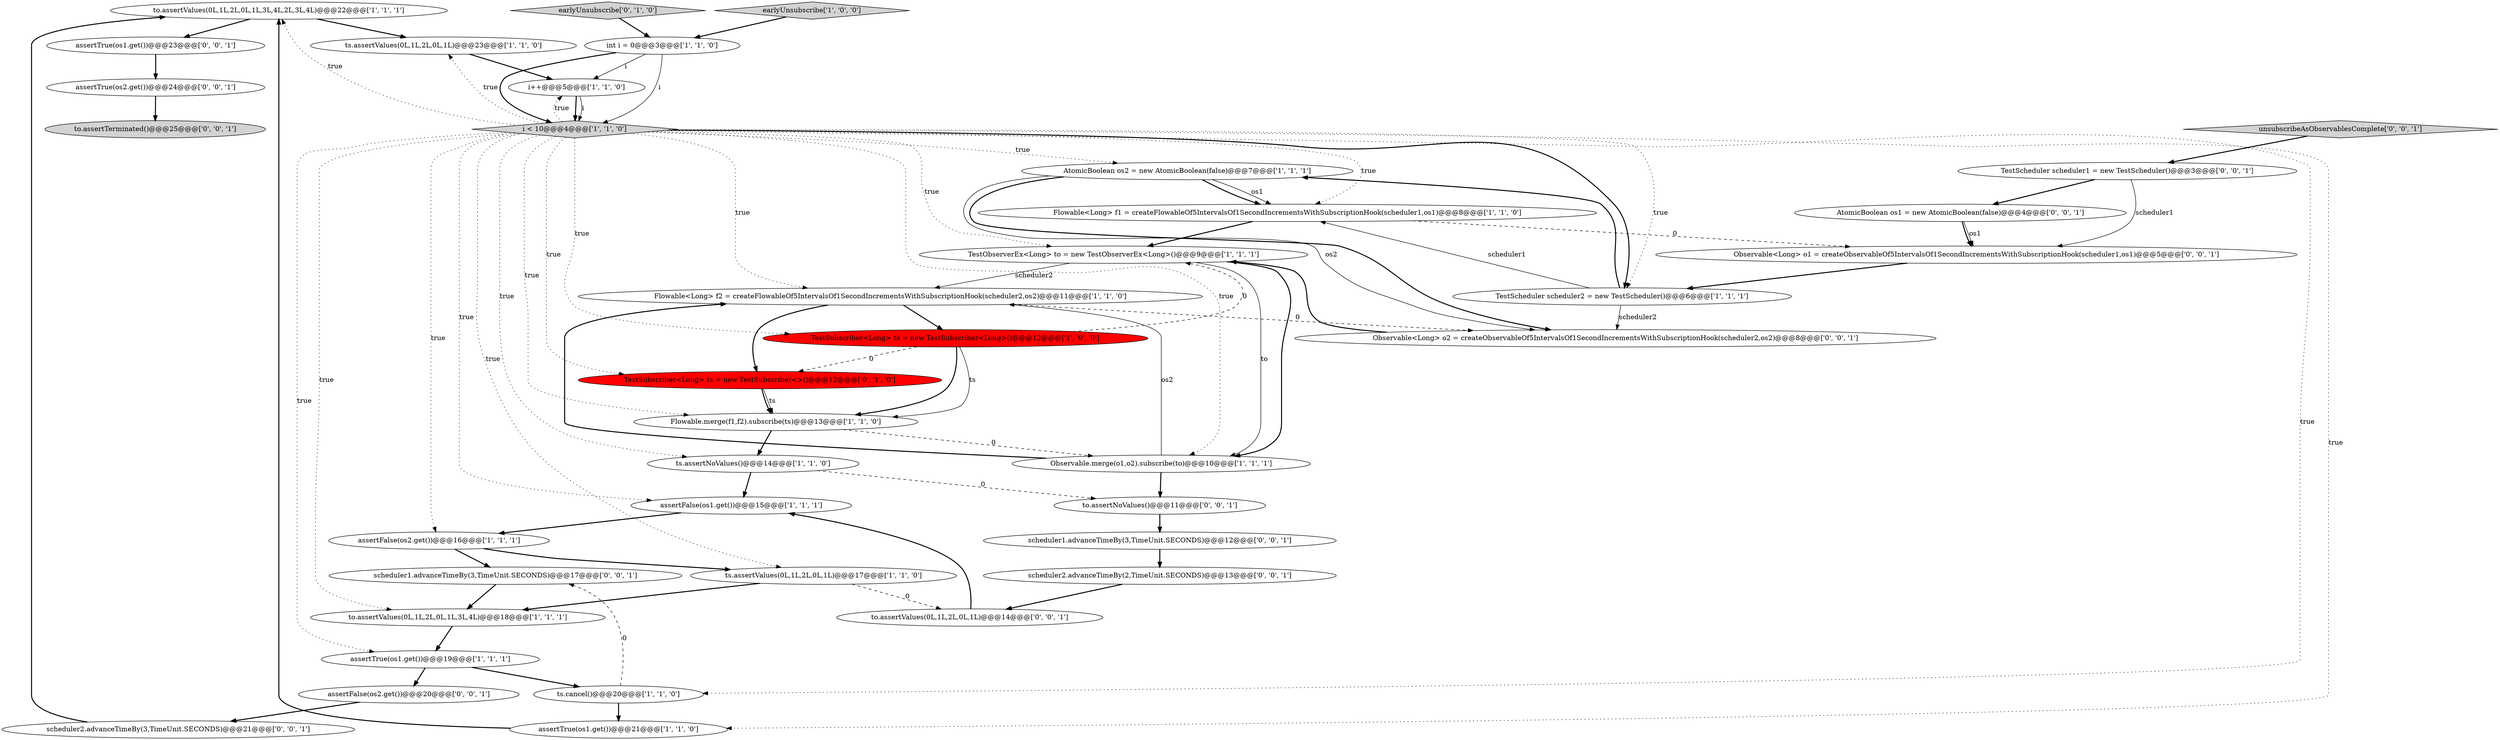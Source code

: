 digraph {
28 [style = filled, label = "to.assertTerminated()@@@25@@@['0', '0', '1']", fillcolor = lightgray, shape = ellipse image = "AAA0AAABBB3BBB"];
25 [style = filled, label = "scheduler1.advanceTimeBy(3,TimeUnit.SECONDS)@@@17@@@['0', '0', '1']", fillcolor = white, shape = ellipse image = "AAA0AAABBB3BBB"];
35 [style = filled, label = "scheduler1.advanceTimeBy(3,TimeUnit.SECONDS)@@@12@@@['0', '0', '1']", fillcolor = white, shape = ellipse image = "AAA0AAABBB3BBB"];
23 [style = filled, label = "earlyUnsubscribe['0', '1', '0']", fillcolor = lightgray, shape = diamond image = "AAA0AAABBB2BBB"];
37 [style = filled, label = "to.assertValues(0L,1L,2L,0L,1L)@@@14@@@['0', '0', '1']", fillcolor = white, shape = ellipse image = "AAA0AAABBB3BBB"];
19 [style = filled, label = "ts.assertNoValues()@@@14@@@['1', '1', '0']", fillcolor = white, shape = ellipse image = "AAA0AAABBB1BBB"];
6 [style = filled, label = "AtomicBoolean os2 = new AtomicBoolean(false)@@@7@@@['1', '1', '1']", fillcolor = white, shape = ellipse image = "AAA0AAABBB1BBB"];
17 [style = filled, label = "TestObserverEx<Long> to = new TestObserverEx<Long>()@@@9@@@['1', '1', '1']", fillcolor = white, shape = ellipse image = "AAA0AAABBB1BBB"];
22 [style = filled, label = "TestSubscriber<Long> ts = new TestSubscriber<>()@@@12@@@['0', '1', '0']", fillcolor = red, shape = ellipse image = "AAA1AAABBB2BBB"];
12 [style = filled, label = "int i = 0@@@3@@@['1', '1', '0']", fillcolor = white, shape = ellipse image = "AAA0AAABBB1BBB"];
7 [style = filled, label = "ts.assertValues(0L,1L,2L,0L,1L)@@@17@@@['1', '1', '0']", fillcolor = white, shape = ellipse image = "AAA0AAABBB1BBB"];
10 [style = filled, label = "assertFalse(os2.get())@@@16@@@['1', '1', '1']", fillcolor = white, shape = ellipse image = "AAA0AAABBB1BBB"];
5 [style = filled, label = "assertTrue(os1.get())@@@19@@@['1', '1', '1']", fillcolor = white, shape = ellipse image = "AAA0AAABBB1BBB"];
18 [style = filled, label = "TestSubscriber<Long> ts = new TestSubscriber<Long>()@@@12@@@['1', '0', '0']", fillcolor = red, shape = ellipse image = "AAA1AAABBB1BBB"];
0 [style = filled, label = "TestScheduler scheduler2 = new TestScheduler()@@@6@@@['1', '1', '1']", fillcolor = white, shape = ellipse image = "AAA0AAABBB1BBB"];
13 [style = filled, label = "i < 10@@@4@@@['1', '1', '0']", fillcolor = lightgray, shape = diamond image = "AAA0AAABBB1BBB"];
20 [style = filled, label = "Flowable<Long> f1 = createFlowableOf5IntervalsOf1SecondIncrementsWithSubscriptionHook(scheduler1,os1)@@@8@@@['1', '1', '0']", fillcolor = white, shape = ellipse image = "AAA0AAABBB1BBB"];
8 [style = filled, label = "ts.assertValues(0L,1L,2L,0L,1L)@@@23@@@['1', '1', '0']", fillcolor = white, shape = ellipse image = "AAA0AAABBB1BBB"];
31 [style = filled, label = "AtomicBoolean os1 = new AtomicBoolean(false)@@@4@@@['0', '0', '1']", fillcolor = white, shape = ellipse image = "AAA0AAABBB3BBB"];
3 [style = filled, label = "Flowable<Long> f2 = createFlowableOf5IntervalsOf1SecondIncrementsWithSubscriptionHook(scheduler2,os2)@@@11@@@['1', '1', '0']", fillcolor = white, shape = ellipse image = "AAA0AAABBB1BBB"];
15 [style = filled, label = "assertFalse(os1.get())@@@15@@@['1', '1', '1']", fillcolor = white, shape = ellipse image = "AAA0AAABBB1BBB"];
30 [style = filled, label = "assertFalse(os2.get())@@@20@@@['0', '0', '1']", fillcolor = white, shape = ellipse image = "AAA0AAABBB3BBB"];
34 [style = filled, label = "Observable<Long> o1 = createObservableOf5IntervalsOf1SecondIncrementsWithSubscriptionHook(scheduler1,os1)@@@5@@@['0', '0', '1']", fillcolor = white, shape = ellipse image = "AAA0AAABBB3BBB"];
4 [style = filled, label = "to.assertValues(0L,1L,2L,0L,1L,3L,4L)@@@18@@@['1', '1', '1']", fillcolor = white, shape = ellipse image = "AAA0AAABBB1BBB"];
29 [style = filled, label = "assertTrue(os2.get())@@@24@@@['0', '0', '1']", fillcolor = white, shape = ellipse image = "AAA0AAABBB3BBB"];
24 [style = filled, label = "to.assertNoValues()@@@11@@@['0', '0', '1']", fillcolor = white, shape = ellipse image = "AAA0AAABBB3BBB"];
27 [style = filled, label = "assertTrue(os1.get())@@@23@@@['0', '0', '1']", fillcolor = white, shape = ellipse image = "AAA0AAABBB3BBB"];
11 [style = filled, label = "assertTrue(os1.get())@@@21@@@['1', '1', '0']", fillcolor = white, shape = ellipse image = "AAA0AAABBB1BBB"];
36 [style = filled, label = "Observable<Long> o2 = createObservableOf5IntervalsOf1SecondIncrementsWithSubscriptionHook(scheduler2,os2)@@@8@@@['0', '0', '1']", fillcolor = white, shape = ellipse image = "AAA0AAABBB3BBB"];
14 [style = filled, label = "Observable.merge(o1,o2).subscribe(to)@@@10@@@['1', '1', '1']", fillcolor = white, shape = ellipse image = "AAA0AAABBB1BBB"];
26 [style = filled, label = "scheduler2.advanceTimeBy(2,TimeUnit.SECONDS)@@@13@@@['0', '0', '1']", fillcolor = white, shape = ellipse image = "AAA0AAABBB3BBB"];
33 [style = filled, label = "TestScheduler scheduler1 = new TestScheduler()@@@3@@@['0', '0', '1']", fillcolor = white, shape = ellipse image = "AAA0AAABBB3BBB"];
32 [style = filled, label = "unsubscribeAsObservablesComplete['0', '0', '1']", fillcolor = lightgray, shape = diamond image = "AAA0AAABBB3BBB"];
9 [style = filled, label = "earlyUnsubscribe['1', '0', '0']", fillcolor = lightgray, shape = diamond image = "AAA0AAABBB1BBB"];
2 [style = filled, label = "i++@@@5@@@['1', '1', '0']", fillcolor = white, shape = ellipse image = "AAA0AAABBB1BBB"];
21 [style = filled, label = "ts.cancel()@@@20@@@['1', '1', '0']", fillcolor = white, shape = ellipse image = "AAA0AAABBB1BBB"];
38 [style = filled, label = "scheduler2.advanceTimeBy(3,TimeUnit.SECONDS)@@@21@@@['0', '0', '1']", fillcolor = white, shape = ellipse image = "AAA0AAABBB3BBB"];
16 [style = filled, label = "to.assertValues(0L,1L,2L,0L,1L,3L,4L,2L,3L,4L)@@@22@@@['1', '1', '1']", fillcolor = white, shape = ellipse image = "AAA0AAABBB1BBB"];
1 [style = filled, label = "Flowable.merge(f1,f2).subscribe(ts)@@@13@@@['1', '1', '0']", fillcolor = white, shape = ellipse image = "AAA0AAABBB1BBB"];
14->3 [style = bold, label=""];
14->24 [style = bold, label=""];
15->10 [style = bold, label=""];
13->20 [style = dotted, label="true"];
13->5 [style = dotted, label="true"];
37->15 [style = bold, label=""];
13->10 [style = dotted, label="true"];
3->18 [style = bold, label=""];
13->21 [style = dotted, label="true"];
17->14 [style = bold, label=""];
21->25 [style = dashed, label="0"];
23->12 [style = bold, label=""];
13->15 [style = dotted, label="true"];
18->17 [style = dashed, label="0"];
36->17 [style = bold, label=""];
5->30 [style = bold, label=""];
19->15 [style = bold, label=""];
22->1 [style = solid, label="ts"];
13->4 [style = dotted, label="true"];
6->20 [style = solid, label="os1"];
33->34 [style = solid, label="scheduler1"];
13->6 [style = dotted, label="true"];
11->16 [style = bold, label=""];
13->17 [style = dotted, label="true"];
13->3 [style = dotted, label="true"];
18->1 [style = solid, label="ts"];
1->14 [style = dashed, label="0"];
3->36 [style = dashed, label="0"];
0->36 [style = solid, label="scheduler2"];
13->19 [style = dotted, label="true"];
13->7 [style = dotted, label="true"];
10->7 [style = bold, label=""];
34->0 [style = bold, label=""];
5->21 [style = bold, label=""];
12->2 [style = solid, label="i"];
13->22 [style = dotted, label="true"];
18->1 [style = bold, label=""];
21->11 [style = bold, label=""];
10->25 [style = bold, label=""];
13->0 [style = dotted, label="true"];
20->34 [style = dashed, label="0"];
31->34 [style = solid, label="os1"];
26->37 [style = bold, label=""];
27->29 [style = bold, label=""];
1->19 [style = bold, label=""];
13->0 [style = bold, label=""];
17->14 [style = solid, label="to"];
13->16 [style = dotted, label="true"];
13->18 [style = dotted, label="true"];
16->27 [style = bold, label=""];
16->8 [style = bold, label=""];
18->22 [style = dashed, label="0"];
38->16 [style = bold, label=""];
2->13 [style = solid, label="i"];
7->4 [style = bold, label=""];
32->33 [style = bold, label=""];
31->34 [style = bold, label=""];
6->20 [style = bold, label=""];
13->2 [style = dotted, label="true"];
12->13 [style = bold, label=""];
8->2 [style = bold, label=""];
13->8 [style = dotted, label="true"];
13->11 [style = dotted, label="true"];
19->24 [style = dashed, label="0"];
9->12 [style = bold, label=""];
22->1 [style = bold, label=""];
13->14 [style = dotted, label="true"];
4->5 [style = bold, label=""];
35->26 [style = bold, label=""];
30->38 [style = bold, label=""];
20->17 [style = bold, label=""];
0->6 [style = bold, label=""];
24->35 [style = bold, label=""];
25->4 [style = bold, label=""];
3->22 [style = bold, label=""];
6->36 [style = bold, label=""];
2->13 [style = bold, label=""];
29->28 [style = bold, label=""];
13->1 [style = dotted, label="true"];
14->3 [style = solid, label="os2"];
6->36 [style = solid, label="os2"];
12->13 [style = solid, label="i"];
33->31 [style = bold, label=""];
7->37 [style = dashed, label="0"];
0->20 [style = solid, label="scheduler1"];
17->3 [style = solid, label="scheduler2"];
}

